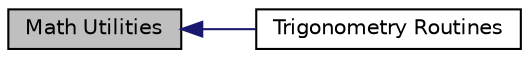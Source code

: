 digraph "Math Utilities"
{
  edge [fontname="Helvetica",fontsize="10",labelfontname="Helvetica",labelfontsize="10"];
  node [fontname="Helvetica",fontsize="10",shape=record];
  rankdir=LR;
  Node0 [label="Math Utilities",height=0.2,width=0.4,color="black", fillcolor="grey75", style="filled", fontcolor="black"];
  Node1 [label="Trigonometry Routines",height=0.2,width=0.4,color="black", fillcolor="white", style="filled",URL="$group__Trigonometry.html",tooltip="Toolbox of Trigonometry routines useful for spacecraft operations. "];
  Node0->Node1 [shape=plaintext, color="midnightblue", dir="back", style="solid"];
}
